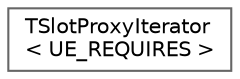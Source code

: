 digraph "Graphical Class Hierarchy"
{
 // INTERACTIVE_SVG=YES
 // LATEX_PDF_SIZE
  bgcolor="transparent";
  edge [fontname=Helvetica,fontsize=10,labelfontname=Helvetica,labelfontsize=10];
  node [fontname=Helvetica,fontsize=10,shape=box,height=0.2,width=0.4];
  rankdir="LR";
  Node0 [id="Node000000",label="TSlotProxyIterator\l\< UE_REQUIRES \>",height=0.2,width=0.4,color="grey40", fillcolor="white", style="filled",URL="$d7/d27/classTSlotProxyIterator.html",tooltip="A custom iterator for FSlotProxy implementations, with behavior similar to TPanelChildrenConstIterato..."];
}
